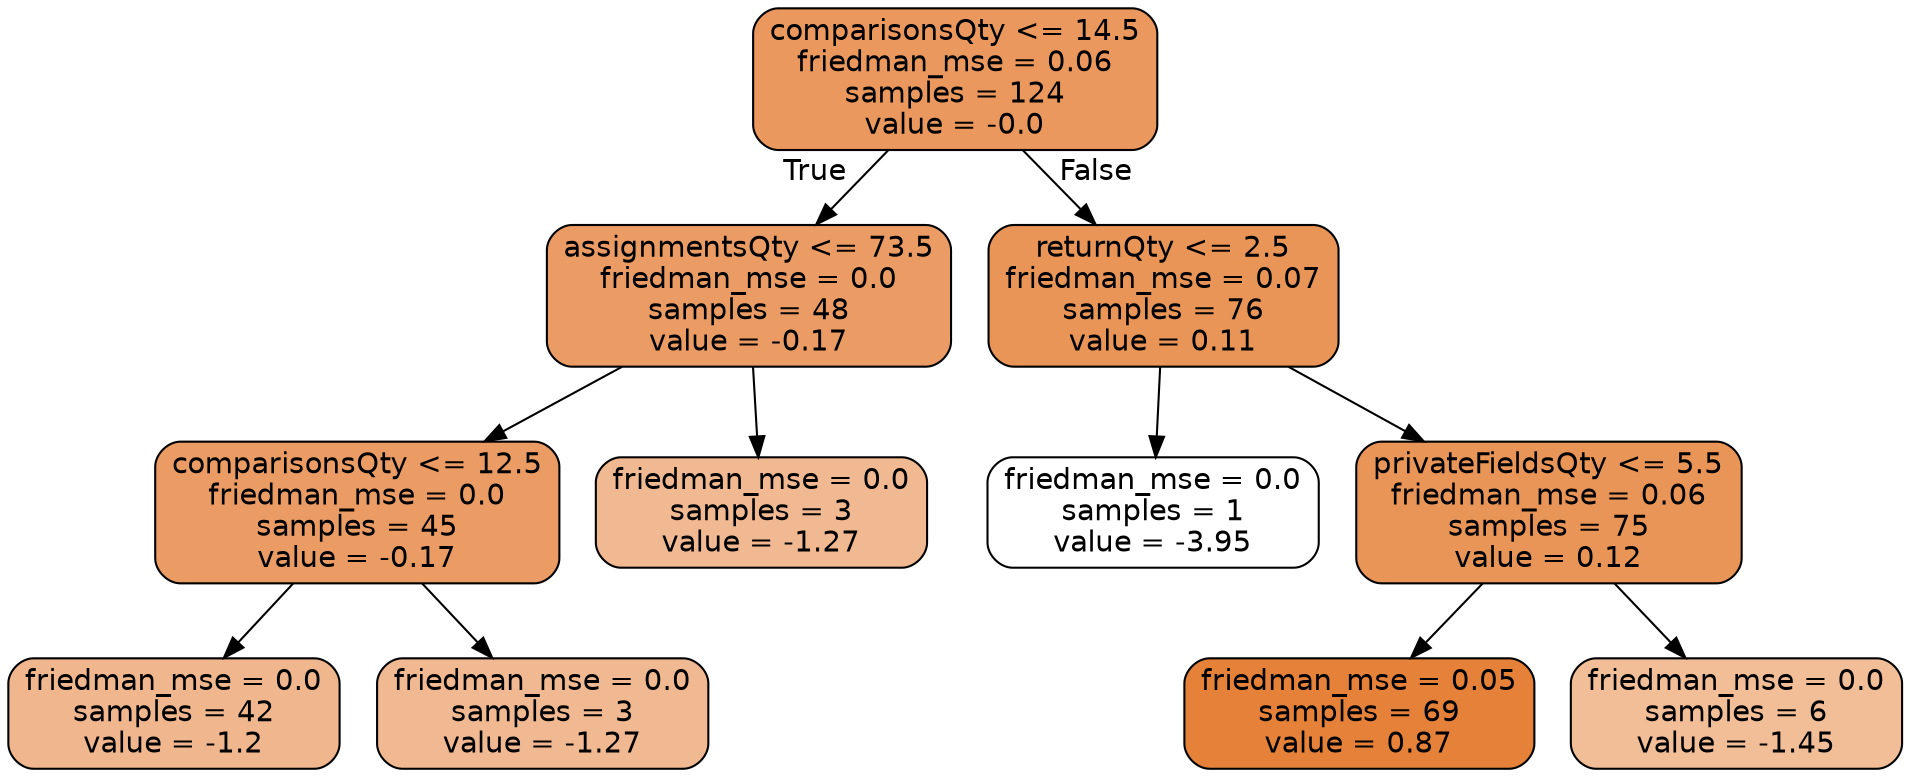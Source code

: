 digraph Tree {
node [shape=box, style="filled, rounded", color="black", fontname="helvetica"] ;
edge [fontname="helvetica"] ;
0 [label="comparisonsQty <= 14.5\nfriedman_mse = 0.06\nsamples = 124\nvalue = -0.0", fillcolor="#ea985d"] ;
1 [label="assignmentsQty <= 73.5\nfriedman_mse = 0.0\nsamples = 48\nvalue = -0.17", fillcolor="#eb9c64"] ;
0 -> 1 [labeldistance=2.5, labelangle=45, headlabel="True"] ;
7 [label="comparisonsQty <= 12.5\nfriedman_mse = 0.0\nsamples = 45\nvalue = -0.17", fillcolor="#eb9c64"] ;
1 -> 7 ;
9 [label="friedman_mse = 0.0\nsamples = 42\nvalue = -1.2", fillcolor="#f0b78e"] ;
7 -> 9 ;
10 [label="friedman_mse = 0.0\nsamples = 3\nvalue = -1.27", fillcolor="#f1b991"] ;
7 -> 10 ;
8 [label="friedman_mse = 0.0\nsamples = 3\nvalue = -1.27", fillcolor="#f1b991"] ;
1 -> 8 ;
2 [label="returnQty <= 2.5\nfriedman_mse = 0.07\nsamples = 76\nvalue = 0.11", fillcolor="#e99558"] ;
0 -> 2 [labeldistance=2.5, labelangle=-45, headlabel="False"] ;
3 [label="friedman_mse = 0.0\nsamples = 1\nvalue = -3.95", fillcolor="#ffffff"] ;
2 -> 3 ;
4 [label="privateFieldsQty <= 5.5\nfriedman_mse = 0.06\nsamples = 75\nvalue = 0.12", fillcolor="#e99558"] ;
2 -> 4 ;
5 [label="friedman_mse = 0.05\nsamples = 69\nvalue = 0.87", fillcolor="#e58139"] ;
4 -> 5 ;
6 [label="friedman_mse = 0.0\nsamples = 6\nvalue = -1.45", fillcolor="#f2be98"] ;
4 -> 6 ;
}